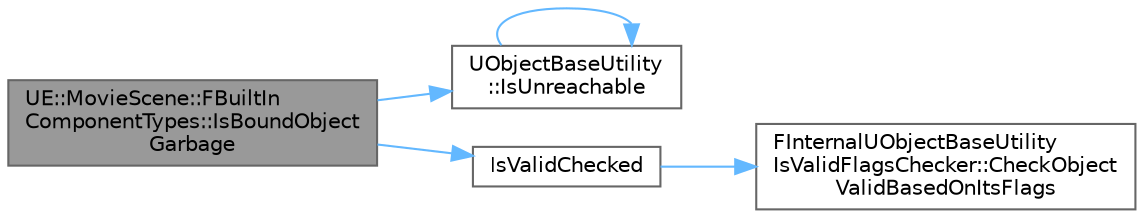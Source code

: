 digraph "UE::MovieScene::FBuiltInComponentTypes::IsBoundObjectGarbage"
{
 // INTERACTIVE_SVG=YES
 // LATEX_PDF_SIZE
  bgcolor="transparent";
  edge [fontname=Helvetica,fontsize=10,labelfontname=Helvetica,labelfontsize=10];
  node [fontname=Helvetica,fontsize=10,shape=box,height=0.2,width=0.4];
  rankdir="LR";
  Node1 [id="Node000001",label="UE::MovieScene::FBuiltIn\lComponentTypes::IsBoundObject\lGarbage",height=0.2,width=0.4,color="gray40", fillcolor="grey60", style="filled", fontcolor="black",tooltip=" "];
  Node1 -> Node2 [id="edge1_Node000001_Node000002",color="steelblue1",style="solid",tooltip=" "];
  Node2 [id="Node000002",label="UObjectBaseUtility\l::IsUnreachable",height=0.2,width=0.4,color="grey40", fillcolor="white", style="filled",URL="$d6/d7b/classUObjectBaseUtility.html#a82a31cbf10327b74d6ba6ff96904a7bf",tooltip="Checks if the object is unreachable."];
  Node2 -> Node2 [id="edge2_Node000002_Node000002",color="steelblue1",style="solid",tooltip=" "];
  Node1 -> Node3 [id="edge3_Node000001_Node000003",color="steelblue1",style="solid",tooltip=" "];
  Node3 [id="Node000003",label="IsValidChecked",height=0.2,width=0.4,color="grey40", fillcolor="white", style="filled",URL="$db/dbf/Object_8h.html#a46adad869b3ed027cb126903b365d6bb",tooltip="Test validity of object similar to IsValid(Test) however the null pointer test is skipped."];
  Node3 -> Node4 [id="edge4_Node000003_Node000004",color="steelblue1",style="solid",tooltip=" "];
  Node4 [id="Node000004",label="FInternalUObjectBaseUtility\lIsValidFlagsChecker::CheckObject\lValidBasedOnItsFlags",height=0.2,width=0.4,color="grey40", fillcolor="white", style="filled",URL="$de/d1a/structFInternalUObjectBaseUtilityIsValidFlagsChecker.html#a5f0624963bb29d162cec1a0e9dfe73d6",tooltip=" "];
}
